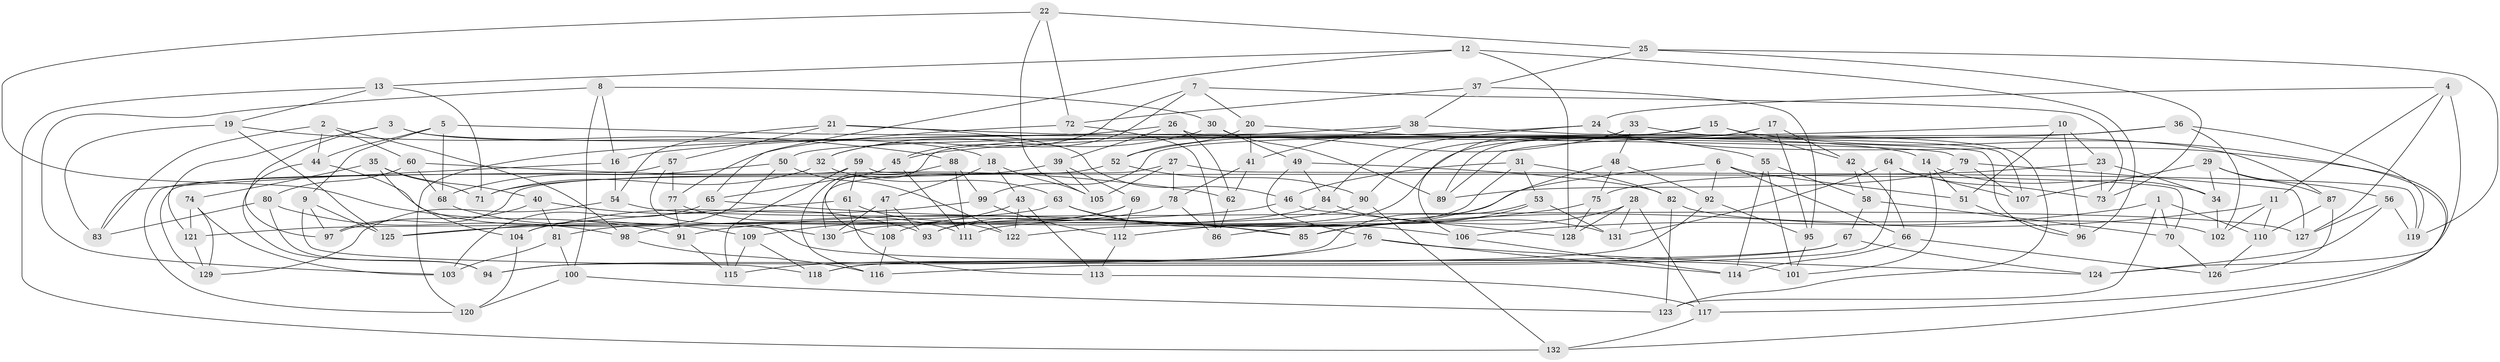 // coarse degree distribution, {3: 0.05, 4: 0.775, 10: 0.05, 11: 0.0375, 7: 0.025, 9: 0.0375, 8: 0.025}
// Generated by graph-tools (version 1.1) at 2025/53/03/04/25 22:53:56]
// undirected, 132 vertices, 264 edges
graph export_dot {
  node [color=gray90,style=filled];
  1;
  2;
  3;
  4;
  5;
  6;
  7;
  8;
  9;
  10;
  11;
  12;
  13;
  14;
  15;
  16;
  17;
  18;
  19;
  20;
  21;
  22;
  23;
  24;
  25;
  26;
  27;
  28;
  29;
  30;
  31;
  32;
  33;
  34;
  35;
  36;
  37;
  38;
  39;
  40;
  41;
  42;
  43;
  44;
  45;
  46;
  47;
  48;
  49;
  50;
  51;
  52;
  53;
  54;
  55;
  56;
  57;
  58;
  59;
  60;
  61;
  62;
  63;
  64;
  65;
  66;
  67;
  68;
  69;
  70;
  71;
  72;
  73;
  74;
  75;
  76;
  77;
  78;
  79;
  80;
  81;
  82;
  83;
  84;
  85;
  86;
  87;
  88;
  89;
  90;
  91;
  92;
  93;
  94;
  95;
  96;
  97;
  98;
  99;
  100;
  101;
  102;
  103;
  104;
  105;
  106;
  107;
  108;
  109;
  110;
  111;
  112;
  113;
  114;
  115;
  116;
  117;
  118;
  119;
  120;
  121;
  122;
  123;
  124;
  125;
  126;
  127;
  128;
  129;
  130;
  131;
  132;
  1 -- 123;
  1 -- 70;
  1 -- 106;
  1 -- 110;
  2 -- 98;
  2 -- 83;
  2 -- 60;
  2 -- 44;
  3 -- 97;
  3 -- 14;
  3 -- 121;
  3 -- 18;
  4 -- 127;
  4 -- 11;
  4 -- 24;
  4 -- 124;
  5 -- 44;
  5 -- 79;
  5 -- 9;
  5 -- 68;
  6 -- 51;
  6 -- 66;
  6 -- 92;
  6 -- 122;
  7 -- 73;
  7 -- 32;
  7 -- 45;
  7 -- 20;
  8 -- 103;
  8 -- 30;
  8 -- 16;
  8 -- 100;
  9 -- 97;
  9 -- 125;
  9 -- 118;
  10 -- 51;
  10 -- 96;
  10 -- 23;
  10 -- 16;
  11 -- 102;
  11 -- 85;
  11 -- 110;
  12 -- 96;
  12 -- 65;
  12 -- 128;
  12 -- 13;
  13 -- 132;
  13 -- 19;
  13 -- 71;
  14 -- 101;
  14 -- 51;
  14 -- 34;
  15 -- 117;
  15 -- 99;
  15 -- 42;
  15 -- 90;
  16 -- 83;
  16 -- 54;
  17 -- 95;
  17 -- 89;
  17 -- 42;
  17 -- 93;
  18 -- 105;
  18 -- 47;
  18 -- 43;
  19 -- 125;
  19 -- 83;
  19 -- 88;
  20 -- 55;
  20 -- 41;
  20 -- 52;
  21 -- 54;
  21 -- 57;
  21 -- 46;
  21 -- 96;
  22 -- 105;
  22 -- 25;
  22 -- 72;
  22 -- 91;
  23 -- 73;
  23 -- 75;
  23 -- 34;
  24 -- 50;
  24 -- 132;
  24 -- 84;
  25 -- 119;
  25 -- 37;
  25 -- 73;
  26 -- 107;
  26 -- 39;
  26 -- 120;
  26 -- 62;
  27 -- 78;
  27 -- 130;
  27 -- 119;
  27 -- 105;
  28 -- 117;
  28 -- 85;
  28 -- 131;
  28 -- 128;
  29 -- 56;
  29 -- 34;
  29 -- 87;
  29 -- 107;
  30 -- 32;
  30 -- 89;
  30 -- 49;
  31 -- 111;
  31 -- 82;
  31 -- 46;
  31 -- 53;
  32 -- 71;
  32 -- 63;
  33 -- 106;
  33 -- 48;
  33 -- 52;
  33 -- 87;
  34 -- 102;
  35 -- 40;
  35 -- 71;
  35 -- 74;
  35 -- 104;
  36 -- 102;
  36 -- 119;
  36 -- 45;
  36 -- 89;
  37 -- 72;
  37 -- 95;
  37 -- 38;
  38 -- 108;
  38 -- 41;
  38 -- 123;
  39 -- 105;
  39 -- 71;
  39 -- 69;
  40 -- 81;
  40 -- 93;
  40 -- 97;
  41 -- 62;
  41 -- 78;
  42 -- 66;
  42 -- 58;
  43 -- 113;
  43 -- 122;
  43 -- 109;
  44 -- 94;
  44 -- 130;
  45 -- 111;
  45 -- 65;
  46 -- 125;
  46 -- 128;
  47 -- 130;
  47 -- 93;
  47 -- 108;
  48 -- 112;
  48 -- 75;
  48 -- 92;
  49 -- 82;
  49 -- 84;
  49 -- 76;
  50 -- 68;
  50 -- 104;
  50 -- 122;
  51 -- 96;
  52 -- 97;
  52 -- 90;
  53 -- 131;
  53 -- 94;
  53 -- 86;
  54 -- 129;
  54 -- 127;
  55 -- 114;
  55 -- 58;
  55 -- 101;
  56 -- 124;
  56 -- 119;
  56 -- 127;
  57 -- 120;
  57 -- 101;
  57 -- 77;
  58 -- 70;
  58 -- 67;
  59 -- 129;
  59 -- 115;
  59 -- 61;
  59 -- 70;
  60 -- 68;
  60 -- 62;
  60 -- 80;
  61 -- 125;
  61 -- 122;
  61 -- 113;
  62 -- 86;
  63 -- 85;
  63 -- 106;
  63 -- 121;
  64 -- 107;
  64 -- 131;
  64 -- 73;
  64 -- 116;
  65 -- 103;
  65 -- 85;
  66 -- 114;
  66 -- 126;
  67 -- 124;
  67 -- 118;
  67 -- 94;
  68 -- 109;
  69 -- 108;
  69 -- 93;
  69 -- 112;
  70 -- 126;
  72 -- 77;
  72 -- 86;
  74 -- 121;
  74 -- 129;
  74 -- 103;
  75 -- 128;
  75 -- 91;
  76 -- 124;
  76 -- 115;
  76 -- 114;
  77 -- 91;
  77 -- 111;
  78 -- 81;
  78 -- 86;
  79 -- 127;
  79 -- 107;
  79 -- 89;
  80 -- 94;
  80 -- 98;
  80 -- 83;
  81 -- 100;
  81 -- 103;
  82 -- 123;
  82 -- 102;
  84 -- 98;
  84 -- 131;
  87 -- 126;
  87 -- 110;
  88 -- 116;
  88 -- 99;
  88 -- 111;
  90 -- 132;
  90 -- 130;
  91 -- 115;
  92 -- 95;
  92 -- 118;
  95 -- 101;
  98 -- 116;
  99 -- 112;
  99 -- 104;
  100 -- 120;
  100 -- 123;
  104 -- 120;
  106 -- 114;
  108 -- 116;
  109 -- 118;
  109 -- 115;
  110 -- 126;
  112 -- 113;
  113 -- 117;
  117 -- 132;
  121 -- 129;
}
